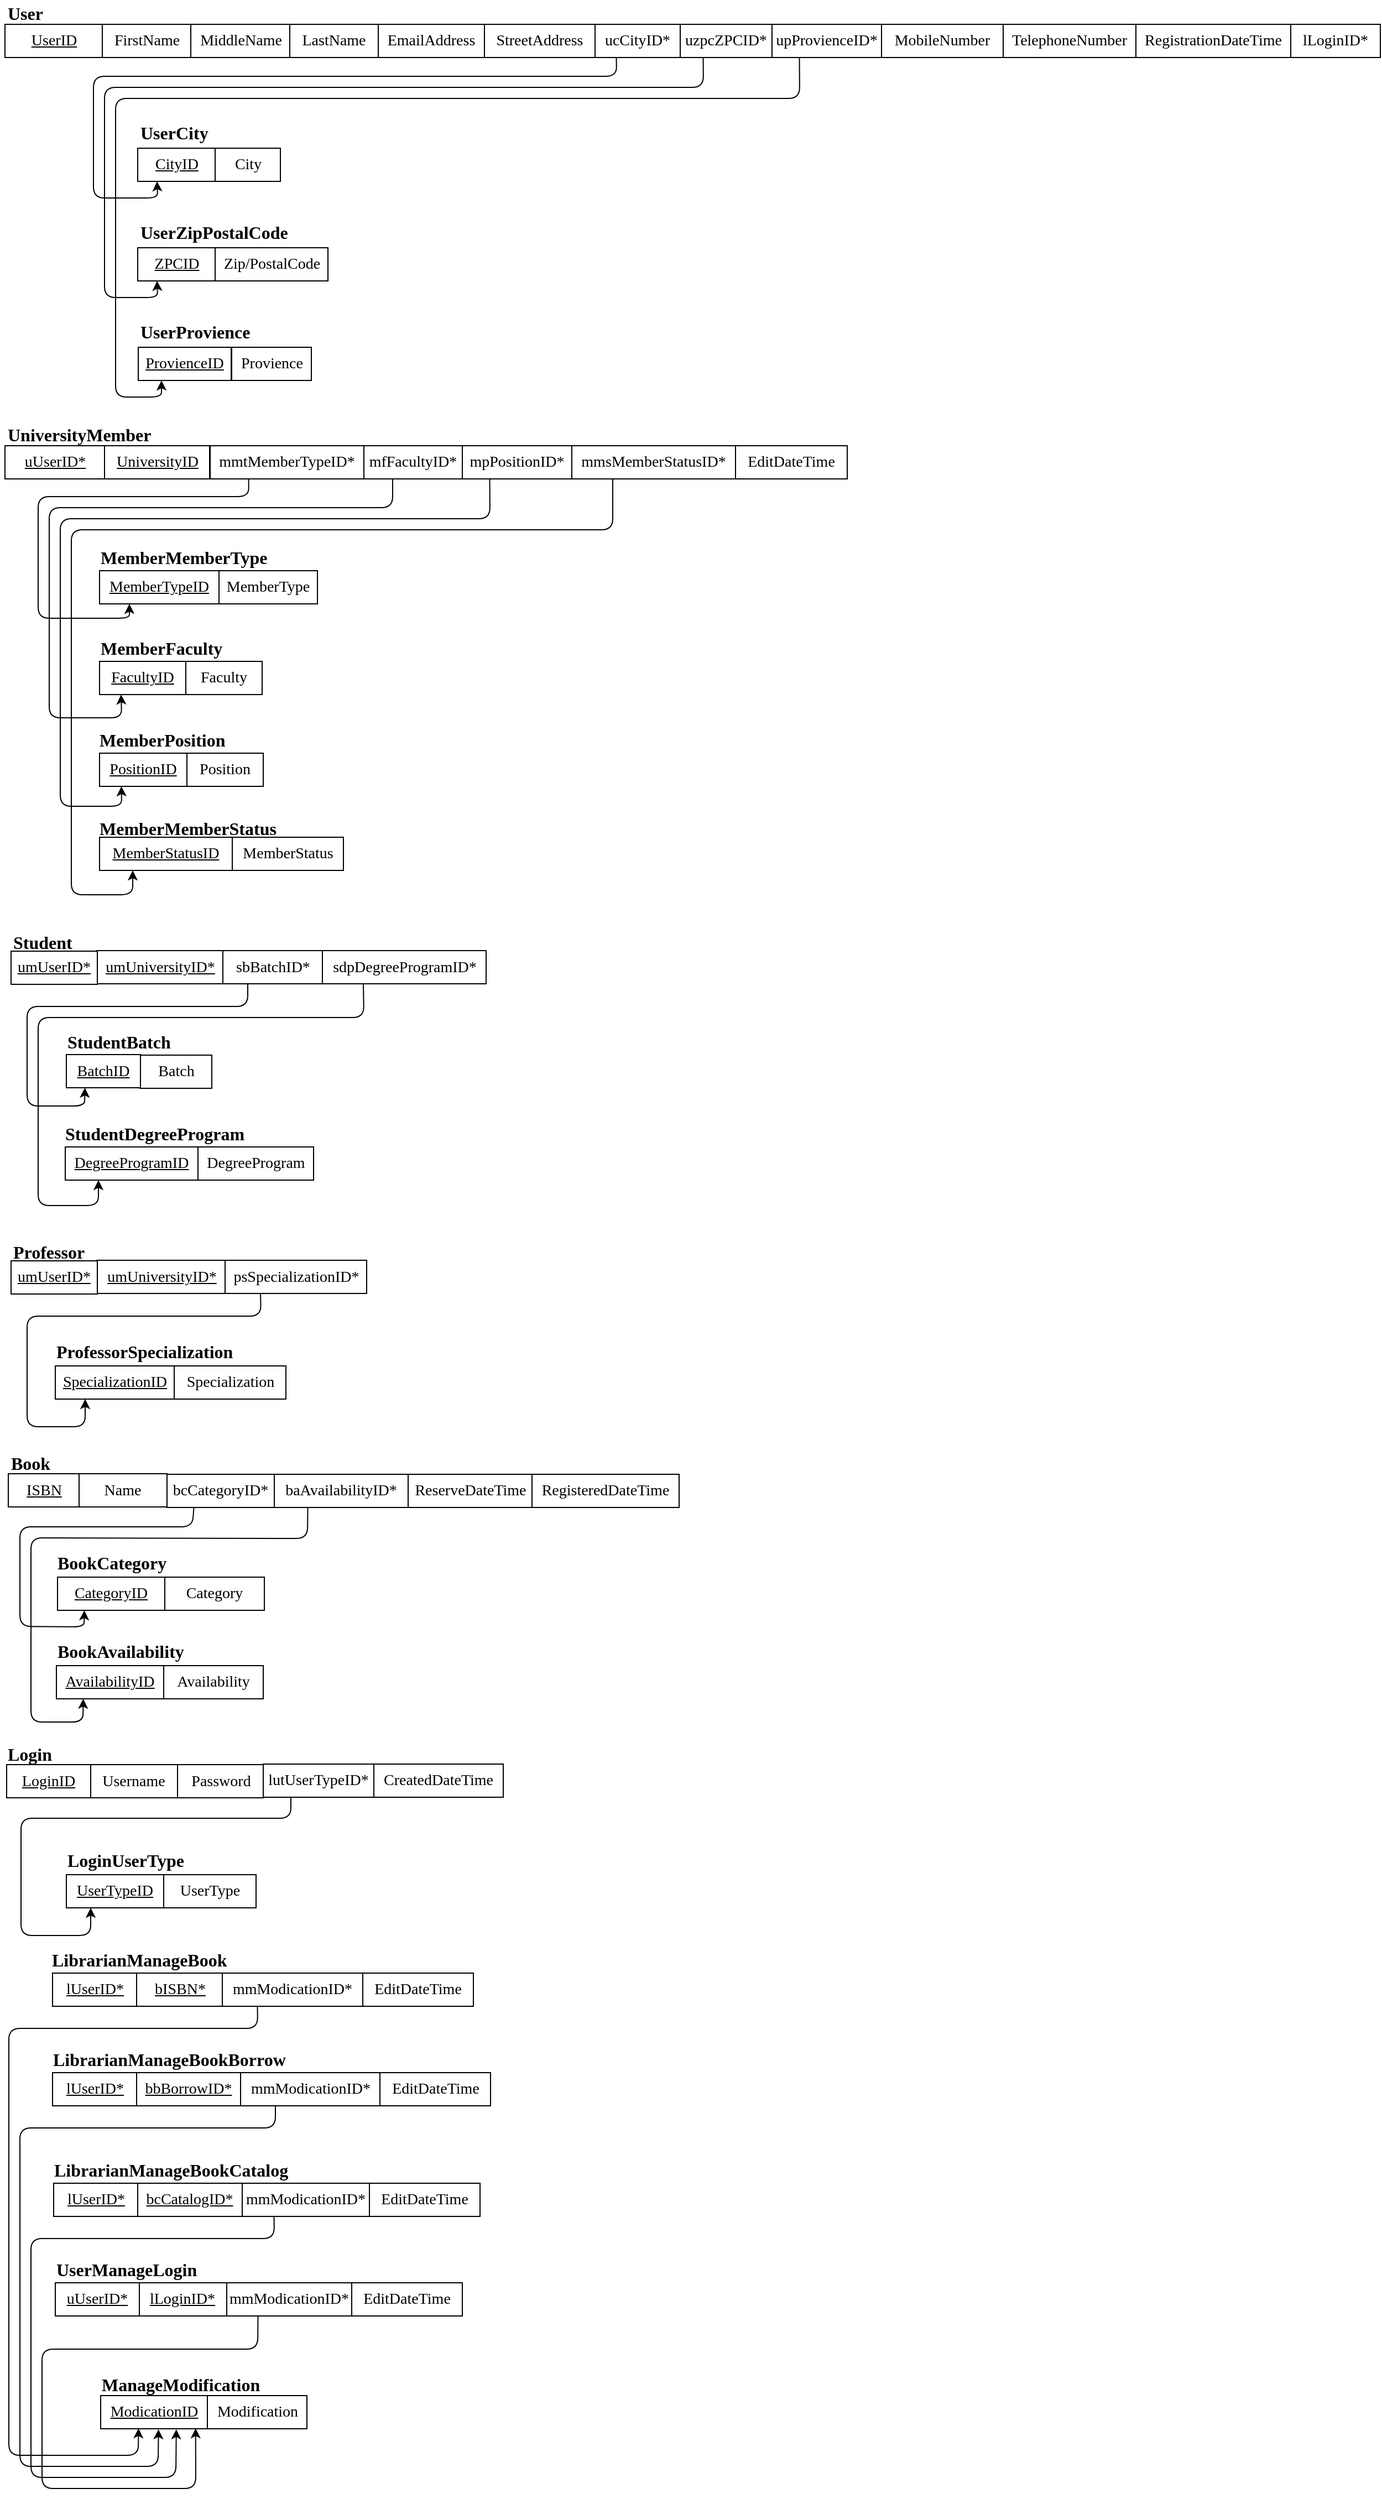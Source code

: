 <mxfile version="12.2.2" type="device" pages="1"><diagram id="SJPYlTRgL_fRr1sSaaFf" name="Page-1"><mxGraphModel dx="-226" dy="781" grid="1" gridSize="10" guides="1" tooltips="1" connect="1" arrows="1" fold="1" page="1" pageScale="1" pageWidth="1300" pageHeight="2300" math="0" shadow="0"><root><mxCell id="0"/><mxCell id="1" parent="0"/><mxCell id="Sadr4ztSoVI27876Nurv-28" value="City" style="rounded=0;whiteSpace=wrap;html=1;fontSize=14;fontFamily=Times New Roman;" parent="1" vertex="1"><mxGeometry x="1526.5" y="157" width="59" height="30" as="geometry"/></mxCell><mxCell id="Sadr4ztSoVI27876Nurv-31" value="&lt;font face=&quot;Times New Roman&quot;&gt;User&lt;/font&gt;" style="text;html=1;resizable=0;points=[];autosize=1;align=left;verticalAlign=top;spacingTop=-4;fontSize=16;fontStyle=1" parent="1" vertex="1"><mxGeometry x="1336.5" y="23" width="50" height="20" as="geometry"/></mxCell><mxCell id="Sadr4ztSoVI27876Nurv-32" value="FirstName" style="rounded=0;whiteSpace=wrap;html=1;fontSize=14;fontFamily=Times New Roman;" parent="1" vertex="1"><mxGeometry x="1424.5" y="45" width="80" height="30" as="geometry"/></mxCell><mxCell id="Sadr4ztSoVI27876Nurv-33" value="MiddleName" style="rounded=0;whiteSpace=wrap;html=1;fontSize=14;fontFamily=Times New Roman;" parent="1" vertex="1"><mxGeometry x="1504.5" y="45" width="90" height="30" as="geometry"/></mxCell><mxCell id="Sadr4ztSoVI27876Nurv-34" value="LastName" style="rounded=0;whiteSpace=wrap;html=1;fontSize=14;fontFamily=Times New Roman;" parent="1" vertex="1"><mxGeometry x="1594" y="45" width="80" height="30" as="geometry"/></mxCell><mxCell id="Sadr4ztSoVI27876Nurv-35" value="EmailAddress" style="rounded=0;whiteSpace=wrap;html=1;fontSize=14;fontFamily=Times New Roman;" parent="1" vertex="1"><mxGeometry x="1674" y="45" width="96" height="30" as="geometry"/></mxCell><mxCell id="Sadr4ztSoVI27876Nurv-36" value="MobileNumber" style="rounded=0;whiteSpace=wrap;html=1;fontSize=14;fontFamily=Times New Roman;" parent="1" vertex="1"><mxGeometry x="2129" y="45" width="110" height="30" as="geometry"/></mxCell><mxCell id="Sadr4ztSoVI27876Nurv-37" value="UserID" style="rounded=0;whiteSpace=wrap;html=1;fontSize=14;fontFamily=Times New Roman;fontStyle=4" parent="1" vertex="1"><mxGeometry x="1336.5" y="45" width="88" height="30" as="geometry"/></mxCell><mxCell id="Sadr4ztSoVI27876Nurv-38" value="TelephoneNumber" style="rounded=0;whiteSpace=wrap;html=1;fontSize=14;fontFamily=Times New Roman;" parent="1" vertex="1"><mxGeometry x="2239" y="45" width="120" height="30" as="geometry"/></mxCell><mxCell id="Sadr4ztSoVI27876Nurv-39" value="StreetAddress" style="rounded=0;whiteSpace=wrap;html=1;fontSize=14;fontFamily=Times New Roman;" parent="1" vertex="1"><mxGeometry x="1770" y="45" width="100" height="30" as="geometry"/></mxCell><mxCell id="Sadr4ztSoVI27876Nurv-40" value="ucCityID*" style="rounded=0;whiteSpace=wrap;html=1;fontSize=14;fontFamily=Times New Roman;" parent="1" vertex="1"><mxGeometry x="1870" y="45" width="77" height="30" as="geometry"/></mxCell><mxCell id="Sadr4ztSoVI27876Nurv-41" value="upProvienceID*" style="rounded=0;whiteSpace=wrap;html=1;fontSize=14;fontFamily=Times New Roman;" parent="1" vertex="1"><mxGeometry x="2030" y="45" width="99" height="30" as="geometry"/></mxCell><mxCell id="Sadr4ztSoVI27876Nurv-42" value="uzpcZPCID*" style="rounded=0;whiteSpace=wrap;html=1;fontSize=14;fontFamily=Times New Roman;" parent="1" vertex="1"><mxGeometry x="1947" y="45" width="83" height="30" as="geometry"/></mxCell><mxCell id="Sadr4ztSoVI27876Nurv-43" value="RegistrationDateTime" style="rounded=0;whiteSpace=wrap;html=1;fontSize=14;fontFamily=Times New Roman;" parent="1" vertex="1"><mxGeometry x="2359" y="45" width="140" height="30" as="geometry"/></mxCell><mxCell id="Sadr4ztSoVI27876Nurv-44" value="lLoginID*" style="rounded=0;whiteSpace=wrap;html=1;fontSize=14;fontFamily=Times New Roman;" parent="1" vertex="1"><mxGeometry x="2499" y="45" width="81" height="30" as="geometry"/></mxCell><mxCell id="Sadr4ztSoVI27876Nurv-45" value="&lt;font face=&quot;Times New Roman&quot;&gt;UserCity&lt;/font&gt;" style="text;html=1;resizable=0;points=[];autosize=1;align=left;verticalAlign=top;spacingTop=-4;fontSize=16;fontStyle=1" parent="1" vertex="1"><mxGeometry x="1456.5" y="131" width="70" height="20" as="geometry"/></mxCell><mxCell id="Sadr4ztSoVI27876Nurv-46" value="CityID" style="rounded=0;whiteSpace=wrap;html=1;fontSize=14;fontFamily=Times New Roman;fontStyle=4" parent="1" vertex="1"><mxGeometry x="1456.5" y="157" width="70" height="30" as="geometry"/></mxCell><mxCell id="Sadr4ztSoVI27876Nurv-48" value="Provience" style="rounded=0;whiteSpace=wrap;html=1;fontSize=14;fontFamily=Times New Roman;" parent="1" vertex="1"><mxGeometry x="1541.5" y="337" width="72" height="30" as="geometry"/></mxCell><mxCell id="Sadr4ztSoVI27876Nurv-49" value="&lt;font face=&quot;Times New Roman&quot;&gt;UserProvience&lt;/font&gt;" style="text;html=1;resizable=0;points=[];autosize=1;align=left;verticalAlign=top;spacingTop=-4;fontSize=16;fontStyle=1" parent="1" vertex="1"><mxGeometry x="1456.5" y="311" width="110" height="20" as="geometry"/></mxCell><mxCell id="Sadr4ztSoVI27876Nurv-50" value="ProvienceID" style="rounded=0;whiteSpace=wrap;html=1;fontSize=14;fontFamily=Times New Roman;fontStyle=4" parent="1" vertex="1"><mxGeometry x="1457" y="337" width="84" height="30" as="geometry"/></mxCell><mxCell id="Sadr4ztSoVI27876Nurv-51" value="Zip/PostalCode" style="rounded=0;whiteSpace=wrap;html=1;fontSize=14;fontFamily=Times New Roman;" parent="1" vertex="1"><mxGeometry x="1526.5" y="247" width="102" height="30" as="geometry"/></mxCell><mxCell id="Sadr4ztSoVI27876Nurv-52" value="&lt;font face=&quot;Times New Roman&quot;&gt;UserZipPostalCode&lt;/font&gt;" style="text;html=1;resizable=0;points=[];autosize=1;align=left;verticalAlign=top;spacingTop=-4;fontSize=16;fontStyle=1" parent="1" vertex="1"><mxGeometry x="1456.5" y="221" width="140" height="20" as="geometry"/></mxCell><mxCell id="Sadr4ztSoVI27876Nurv-53" value="ZPCID" style="rounded=0;whiteSpace=wrap;html=1;fontSize=14;fontFamily=Times New Roman;fontStyle=4" parent="1" vertex="1"><mxGeometry x="1456.5" y="247" width="70" height="30" as="geometry"/></mxCell><mxCell id="Sadr4ztSoVI27876Nurv-55" value="" style="endArrow=classic;html=1;entryX=0.25;entryY=1;entryDx=0;entryDy=0;exitX=0.25;exitY=1;exitDx=0;exitDy=0;" parent="1" source="Sadr4ztSoVI27876Nurv-40" target="Sadr4ztSoVI27876Nurv-46" edge="1"><mxGeometry width="50" height="50" relative="1" as="geometry"><mxPoint x="1746.5" y="192" as="sourcePoint"/><mxPoint x="1796.5" y="142" as="targetPoint"/><Array as="points"><mxPoint x="1889.5" y="92"/><mxPoint x="1416.5" y="92"/><mxPoint x="1416.5" y="202"/><mxPoint x="1474.5" y="202"/></Array></mxGeometry></mxCell><mxCell id="Sadr4ztSoVI27876Nurv-56" value="" style="endArrow=classic;html=1;entryX=0.25;entryY=1;entryDx=0;entryDy=0;exitX=0.25;exitY=1;exitDx=0;exitDy=0;" parent="1" source="Sadr4ztSoVI27876Nurv-42" target="Sadr4ztSoVI27876Nurv-53" edge="1"><mxGeometry width="50" height="50" relative="1" as="geometry"><mxPoint x="1376.5" y="222" as="sourcePoint"/><mxPoint x="1426.5" y="172" as="targetPoint"/><Array as="points"><mxPoint x="1968" y="102"/><mxPoint x="1426.5" y="102"/><mxPoint x="1426.5" y="292"/><mxPoint x="1474.5" y="292"/></Array></mxGeometry></mxCell><mxCell id="Sadr4ztSoVI27876Nurv-57" value="" style="endArrow=classic;html=1;entryX=0.25;entryY=1;entryDx=0;entryDy=0;exitX=0.25;exitY=1;exitDx=0;exitDy=0;" parent="1" source="Sadr4ztSoVI27876Nurv-41" target="Sadr4ztSoVI27876Nurv-50" edge="1"><mxGeometry width="50" height="50" relative="1" as="geometry"><mxPoint x="1306.5" y="292" as="sourcePoint"/><mxPoint x="1356.5" y="242" as="targetPoint"/><Array as="points"><mxPoint x="2055" y="112"/><mxPoint x="1436.5" y="112"/><mxPoint x="1436.5" y="382"/><mxPoint x="1478" y="382"/></Array></mxGeometry></mxCell><mxCell id="Sadr4ztSoVI27876Nurv-58" value="&lt;font face=&quot;Times New Roman&quot;&gt;UniversityMember&lt;/font&gt;" style="text;html=1;resizable=0;points=[];autosize=1;align=left;verticalAlign=top;spacingTop=-4;fontSize=16;fontStyle=1" parent="1" vertex="1"><mxGeometry x="1336.5" y="404" width="140" height="20" as="geometry"/></mxCell><mxCell id="Sadr4ztSoVI27876Nurv-59" value="UniversityID" style="rounded=0;whiteSpace=wrap;html=1;fontSize=14;fontFamily=Times New Roman;fontStyle=4" parent="1" vertex="1"><mxGeometry x="1426.5" y="426" width="95" height="30" as="geometry"/></mxCell><mxCell id="Sadr4ztSoVI27876Nurv-60" value="mfFacultyID*" style="rounded=0;whiteSpace=wrap;html=1;fontSize=14;fontFamily=Times New Roman;" parent="1" vertex="1"><mxGeometry x="1661" y="426" width="89" height="30" as="geometry"/></mxCell><mxCell id="Sadr4ztSoVI27876Nurv-61" value="mmtMemberTypeID*" style="rounded=0;whiteSpace=wrap;html=1;fontSize=14;fontFamily=Times New Roman;" parent="1" vertex="1"><mxGeometry x="1522" y="426" width="139" height="30" as="geometry"/></mxCell><mxCell id="Sadr4ztSoVI27876Nurv-62" value="mpPositionID*" style="rounded=0;whiteSpace=wrap;html=1;fontSize=14;fontFamily=Times New Roman;" parent="1" vertex="1"><mxGeometry x="1750" y="426" width="99" height="30" as="geometry"/></mxCell><mxCell id="Sadr4ztSoVI27876Nurv-63" value="mmsMemberStatusID*" style="rounded=0;whiteSpace=wrap;html=1;fontSize=14;fontFamily=Times New Roman;" parent="1" vertex="1"><mxGeometry x="1849" y="426" width="148" height="30" as="geometry"/></mxCell><mxCell id="Sadr4ztSoVI27876Nurv-64" value="EditDateTime" style="rounded=0;whiteSpace=wrap;html=1;fontSize=14;fontFamily=Times New Roman;" parent="1" vertex="1"><mxGeometry x="1997" y="426" width="101" height="30" as="geometry"/></mxCell><mxCell id="Sadr4ztSoVI27876Nurv-65" value="uUserID*" style="rounded=0;whiteSpace=wrap;html=1;fontSize=14;fontFamily=Times New Roman;fontStyle=4" parent="1" vertex="1"><mxGeometry x="1336.5" y="426" width="90" height="30" as="geometry"/></mxCell><mxCell id="Sadr4ztSoVI27876Nurv-69" value="Faculty" style="rounded=0;whiteSpace=wrap;html=1;fontSize=14;fontFamily=Times New Roman;" parent="1" vertex="1"><mxGeometry x="1500" y="621" width="69" height="30" as="geometry"/></mxCell><mxCell id="Sadr4ztSoVI27876Nurv-71" value="Position" style="rounded=0;whiteSpace=wrap;html=1;fontSize=14;fontFamily=Times New Roman;" parent="1" vertex="1"><mxGeometry x="1501" y="704" width="69" height="30" as="geometry"/></mxCell><mxCell id="Sadr4ztSoVI27876Nurv-72" value="MemberStatus" style="rounded=0;whiteSpace=wrap;html=1;fontSize=14;fontFamily=Times New Roman;" parent="1" vertex="1"><mxGeometry x="1541.5" y="780" width="101" height="30" as="geometry"/></mxCell><mxCell id="Sadr4ztSoVI27876Nurv-73" value="&lt;font face=&quot;Times New Roman&quot;&gt;MemberMemberType&lt;/font&gt;" style="text;html=1;resizable=0;points=[];autosize=1;align=left;verticalAlign=top;spacingTop=-4;fontSize=16;fontStyle=1" parent="1" vertex="1"><mxGeometry x="1420.5" y="515" width="160" height="20" as="geometry"/></mxCell><mxCell id="Sadr4ztSoVI27876Nurv-74" value="MemberTypeID" style="rounded=0;whiteSpace=wrap;html=1;fontSize=14;fontFamily=Times New Roman;fontStyle=4" parent="1" vertex="1"><mxGeometry x="1422" y="539" width="108" height="30" as="geometry"/></mxCell><mxCell id="Sadr4ztSoVI27876Nurv-75" value="MemberType" style="rounded=0;whiteSpace=wrap;html=1;fontSize=14;fontFamily=Times New Roman;" parent="1" vertex="1"><mxGeometry x="1530" y="539" width="89" height="30" as="geometry"/></mxCell><mxCell id="Sadr4ztSoVI27876Nurv-77" value="&lt;font face=&quot;Times New Roman&quot;&gt;MemberFaculty&lt;/font&gt;" style="text;html=1;resizable=0;points=[];autosize=1;align=left;verticalAlign=top;spacingTop=-4;fontSize=16;fontStyle=1" parent="1" vertex="1"><mxGeometry x="1420.5" y="597" width="120" height="20" as="geometry"/></mxCell><mxCell id="Sadr4ztSoVI27876Nurv-78" value="FacultyID" style="rounded=0;whiteSpace=wrap;html=1;fontSize=14;fontFamily=Times New Roman;fontStyle=4" parent="1" vertex="1"><mxGeometry x="1422" y="621" width="78" height="30" as="geometry"/></mxCell><mxCell id="Sadr4ztSoVI27876Nurv-81" value="&lt;font face=&quot;Times New Roman&quot;&gt;MemberPosition&lt;/font&gt;" style="text;html=1;resizable=0;points=[];autosize=1;align=left;verticalAlign=top;spacingTop=-4;fontSize=16;fontStyle=1" parent="1" vertex="1"><mxGeometry x="1420" y="680" width="120" height="20" as="geometry"/></mxCell><mxCell id="Sadr4ztSoVI27876Nurv-82" value="PositionID" style="rounded=0;whiteSpace=wrap;html=1;fontSize=14;fontFamily=Times New Roman;fontStyle=4" parent="1" vertex="1"><mxGeometry x="1422" y="704" width="79" height="30" as="geometry"/></mxCell><mxCell id="Sadr4ztSoVI27876Nurv-84" value="&lt;font face=&quot;Times New Roman&quot;&gt;MemberMemberStatus&lt;/font&gt;" style="text;html=1;resizable=0;points=[];autosize=1;align=left;verticalAlign=top;spacingTop=-4;fontSize=16;fontStyle=1" parent="1" vertex="1"><mxGeometry x="1419.5" y="760" width="160" height="20" as="geometry"/></mxCell><mxCell id="Sadr4ztSoVI27876Nurv-85" value="MemberStatusID" style="rounded=0;whiteSpace=wrap;html=1;fontSize=14;fontFamily=Times New Roman;fontStyle=4" parent="1" vertex="1"><mxGeometry x="1422" y="780" width="120" height="30" as="geometry"/></mxCell><mxCell id="Sadr4ztSoVI27876Nurv-87" value="" style="endArrow=classic;html=1;entryX=0.25;entryY=1;entryDx=0;entryDy=0;exitX=0.25;exitY=1;exitDx=0;exitDy=0;" parent="1" source="Sadr4ztSoVI27876Nurv-61" target="Sadr4ztSoVI27876Nurv-74" edge="1"><mxGeometry width="50" height="50" relative="1" as="geometry"><mxPoint x="1346.5" y="572" as="sourcePoint"/><mxPoint x="1396.5" y="522" as="targetPoint"/><Array as="points"><mxPoint x="1557" y="472"/><mxPoint x="1366.5" y="472"/><mxPoint x="1366.5" y="582"/><mxPoint x="1449" y="582"/></Array></mxGeometry></mxCell><mxCell id="Sadr4ztSoVI27876Nurv-88" value="" style="endArrow=classic;html=1;entryX=0.25;entryY=1;entryDx=0;entryDy=0;exitX=0.292;exitY=0.991;exitDx=0;exitDy=0;exitPerimeter=0;" parent="1" source="Sadr4ztSoVI27876Nurv-60" target="Sadr4ztSoVI27876Nurv-78" edge="1"><mxGeometry width="50" height="50" relative="1" as="geometry"><mxPoint x="1266.5" y="592" as="sourcePoint"/><mxPoint x="1316.5" y="542" as="targetPoint"/><Array as="points"><mxPoint x="1687" y="482"/><mxPoint x="1376.5" y="482"/><mxPoint x="1376.5" y="672"/><mxPoint x="1442" y="672"/></Array></mxGeometry></mxCell><mxCell id="Sadr4ztSoVI27876Nurv-89" value="" style="endArrow=classic;html=1;entryX=0.25;entryY=1;entryDx=0;entryDy=0;exitX=0.25;exitY=1;exitDx=0;exitDy=0;" parent="1" source="Sadr4ztSoVI27876Nurv-63" target="Sadr4ztSoVI27876Nurv-85" edge="1"><mxGeometry width="50" height="50" relative="1" as="geometry"><mxPoint x="1276.5" y="802" as="sourcePoint"/><mxPoint x="1326.5" y="752" as="targetPoint"/><Array as="points"><mxPoint x="1886" y="502"/><mxPoint x="1396.5" y="502"/><mxPoint x="1396.5" y="832"/><mxPoint x="1452" y="832"/></Array></mxGeometry></mxCell><mxCell id="Sadr4ztSoVI27876Nurv-90" value="" style="endArrow=classic;html=1;entryX=0.25;entryY=1;entryDx=0;entryDy=0;exitX=0.25;exitY=1;exitDx=0;exitDy=0;" parent="1" source="Sadr4ztSoVI27876Nurv-62" target="Sadr4ztSoVI27876Nurv-82" edge="1"><mxGeometry width="50" height="50" relative="1" as="geometry"><mxPoint x="1336.5" y="762" as="sourcePoint"/><mxPoint x="1386.5" y="712" as="targetPoint"/><Array as="points"><mxPoint x="1775" y="492"/><mxPoint x="1386.5" y="492"/><mxPoint x="1386.5" y="752"/><mxPoint x="1442" y="752"/></Array></mxGeometry></mxCell><mxCell id="Sadr4ztSoVI27876Nurv-91" value="&lt;font face=&quot;Times New Roman&quot;&gt;Student&lt;/font&gt;" style="text;html=1;resizable=0;points=[];autosize=1;align=left;verticalAlign=top;spacingTop=-4;fontSize=16;fontStyle=1" parent="1" vertex="1"><mxGeometry x="1342" y="862.5" width="60" height="20" as="geometry"/></mxCell><mxCell id="Sadr4ztSoVI27876Nurv-92" value="umUniversityID*" style="rounded=0;whiteSpace=wrap;html=1;fontSize=14;fontFamily=Times New Roman;fontStyle=4" parent="1" vertex="1"><mxGeometry x="1419.5" y="882.5" width="114" height="30" as="geometry"/></mxCell><mxCell id="Sadr4ztSoVI27876Nurv-93" value="sdpDegreeProgramID*" style="rounded=0;whiteSpace=wrap;html=1;fontSize=14;fontFamily=Times New Roman;" parent="1" vertex="1"><mxGeometry x="1623.5" y="882.5" width="148" height="30" as="geometry"/></mxCell><mxCell id="Sadr4ztSoVI27876Nurv-94" value="sbBatchID*" style="rounded=0;whiteSpace=wrap;html=1;fontSize=14;fontFamily=Times New Roman;" parent="1" vertex="1"><mxGeometry x="1533.5" y="882.5" width="90" height="30" as="geometry"/></mxCell><mxCell id="Sadr4ztSoVI27876Nurv-95" value="umUserID*" style="rounded=0;whiteSpace=wrap;html=1;fontSize=14;fontFamily=Times New Roman;fontStyle=4" parent="1" vertex="1"><mxGeometry x="1342" y="883" width="78" height="30" as="geometry"/></mxCell><mxCell id="Sadr4ztSoVI27876Nurv-96" value="&lt;font face=&quot;Times New Roman&quot;&gt;Professor&lt;/font&gt;" style="text;html=1;resizable=0;points=[];autosize=1;align=left;verticalAlign=top;spacingTop=-4;fontSize=16;fontStyle=1" parent="1" vertex="1"><mxGeometry x="1342" y="1142.5" width="80" height="20" as="geometry"/></mxCell><mxCell id="Sadr4ztSoVI27876Nurv-97" value="umUniversityID*" style="rounded=0;whiteSpace=wrap;html=1;fontSize=14;fontFamily=Times New Roman;fontStyle=4" parent="1" vertex="1"><mxGeometry x="1419.5" y="1162.5" width="117" height="30" as="geometry"/></mxCell><mxCell id="Sadr4ztSoVI27876Nurv-98" value="psSpecializationID*" style="rounded=0;whiteSpace=wrap;html=1;fontSize=14;fontFamily=Times New Roman;" parent="1" vertex="1"><mxGeometry x="1535.5" y="1162.5" width="128" height="30" as="geometry"/></mxCell><mxCell id="Sadr4ztSoVI27876Nurv-99" value="umUserID*" style="rounded=0;whiteSpace=wrap;html=1;fontSize=14;fontFamily=Times New Roman;fontStyle=4" parent="1" vertex="1"><mxGeometry x="1342" y="1163" width="78" height="30" as="geometry"/></mxCell><mxCell id="Sadr4ztSoVI27876Nurv-103" value="Batch" style="rounded=0;whiteSpace=wrap;html=1;fontSize=14;fontFamily=Times New Roman;" parent="1" vertex="1"><mxGeometry x="1458.5" y="977" width="65" height="30" as="geometry"/></mxCell><mxCell id="Sadr4ztSoVI27876Nurv-104" value="&lt;font face=&quot;Times New Roman&quot;&gt;StudentBatch&lt;/font&gt;" style="text;html=1;resizable=0;points=[];autosize=1;align=left;verticalAlign=top;spacingTop=-4;fontSize=16;fontStyle=1" parent="1" vertex="1"><mxGeometry x="1390.5" y="952.5" width="100" height="20" as="geometry"/></mxCell><mxCell id="Sadr4ztSoVI27876Nurv-105" value="BatchID" style="rounded=0;whiteSpace=wrap;html=1;fontSize=14;fontFamily=Times New Roman;fontStyle=4" parent="1" vertex="1"><mxGeometry x="1392" y="976.5" width="67" height="30" as="geometry"/></mxCell><mxCell id="Sadr4ztSoVI27876Nurv-106" value="DegreeProgram" style="rounded=0;whiteSpace=wrap;html=1;fontSize=14;fontFamily=Times New Roman;" parent="1" vertex="1"><mxGeometry x="1510.5" y="1060" width="105" height="30" as="geometry"/></mxCell><mxCell id="Sadr4ztSoVI27876Nurv-107" value="&lt;font face=&quot;Times New Roman&quot;&gt;StudentDegreeProgram&lt;/font&gt;" style="text;html=1;resizable=0;points=[];autosize=1;align=left;verticalAlign=top;spacingTop=-4;fontSize=16;fontStyle=1" parent="1" vertex="1"><mxGeometry x="1389" y="1035.5" width="170" height="20" as="geometry"/></mxCell><mxCell id="Sadr4ztSoVI27876Nurv-108" value="DegreeProgramID" style="rounded=0;whiteSpace=wrap;html=1;fontSize=14;fontFamily=Times New Roman;fontStyle=4" parent="1" vertex="1"><mxGeometry x="1391" y="1060" width="120" height="30" as="geometry"/></mxCell><mxCell id="Sadr4ztSoVI27876Nurv-109" value="" style="endArrow=classic;html=1;entryX=0.25;entryY=1;entryDx=0;entryDy=0;exitX=0.25;exitY=1;exitDx=0;exitDy=0;" parent="1" source="Sadr4ztSoVI27876Nurv-94" target="Sadr4ztSoVI27876Nurv-105" edge="1"><mxGeometry width="50" height="50" relative="1" as="geometry"><mxPoint x="1166.5" y="973" as="sourcePoint"/><mxPoint x="1216.5" y="923" as="targetPoint"/><Array as="points"><mxPoint x="1556" y="933"/><mxPoint x="1356.5" y="933"/><mxPoint x="1356.5" y="1023"/><mxPoint x="1408.5" y="1023"/></Array></mxGeometry></mxCell><mxCell id="Sadr4ztSoVI27876Nurv-110" value="" style="endArrow=classic;html=1;entryX=0.25;entryY=1;entryDx=0;entryDy=0;exitX=0.25;exitY=1;exitDx=0;exitDy=0;" parent="1" source="Sadr4ztSoVI27876Nurv-93" target="Sadr4ztSoVI27876Nurv-108" edge="1"><mxGeometry width="50" height="50" relative="1" as="geometry"><mxPoint x="1216.5" y="1103" as="sourcePoint"/><mxPoint x="1266.5" y="1053" as="targetPoint"/><Array as="points"><mxPoint x="1661" y="943"/><mxPoint x="1366.5" y="943"/><mxPoint x="1366.5" y="1113"/><mxPoint x="1421" y="1113"/></Array></mxGeometry></mxCell><mxCell id="Sadr4ztSoVI27876Nurv-112" value="&lt;font face=&quot;Times New Roman&quot;&gt;ProfessorSpecialization&lt;/font&gt;" style="text;html=1;resizable=0;points=[];autosize=1;align=left;verticalAlign=top;spacingTop=-4;fontSize=16;fontStyle=1" parent="1" vertex="1"><mxGeometry x="1380.5" y="1233" width="170" height="20" as="geometry"/></mxCell><mxCell id="Sadr4ztSoVI27876Nurv-113" value="SpecializationID" style="rounded=0;whiteSpace=wrap;html=1;fontSize=14;fontFamily=Times New Roman;fontStyle=4" parent="1" vertex="1"><mxGeometry x="1382" y="1258" width="108" height="30" as="geometry"/></mxCell><mxCell id="Sadr4ztSoVI27876Nurv-114" value="Specialization" style="rounded=0;whiteSpace=wrap;html=1;fontSize=14;fontFamily=Times New Roman;" parent="1" vertex="1"><mxGeometry x="1489.5" y="1258" width="101" height="30" as="geometry"/></mxCell><mxCell id="Sadr4ztSoVI27876Nurv-115" value="" style="endArrow=classic;html=1;entryX=0.25;entryY=1;entryDx=0;entryDy=0;exitX=0.25;exitY=1;exitDx=0;exitDy=0;" parent="1" source="Sadr4ztSoVI27876Nurv-98" target="Sadr4ztSoVI27876Nurv-113" edge="1"><mxGeometry width="50" height="50" relative="1" as="geometry"><mxPoint x="1206.5" y="1353" as="sourcePoint"/><mxPoint x="1256.5" y="1303" as="targetPoint"/><Array as="points"><mxPoint x="1568" y="1213"/><mxPoint x="1356.5" y="1213"/><mxPoint x="1356.5" y="1313"/><mxPoint x="1409" y="1313"/></Array></mxGeometry></mxCell><mxCell id="Sadr4ztSoVI27876Nurv-116" value="&lt;font face=&quot;Times New Roman&quot;&gt;Login&lt;/font&gt;" style="text;html=1;resizable=0;points=[];autosize=1;align=left;verticalAlign=top;spacingTop=-4;fontSize=16;fontStyle=1" parent="1" vertex="1"><mxGeometry x="1336.5" y="1596.5" width="50" height="20" as="geometry"/></mxCell><mxCell id="Sadr4ztSoVI27876Nurv-117" value="Username" style="rounded=0;whiteSpace=wrap;html=1;fontSize=14;fontFamily=Times New Roman;" parent="1" vertex="1"><mxGeometry x="1413" y="1618.5" width="80" height="30" as="geometry"/></mxCell><mxCell id="Sadr4ztSoVI27876Nurv-118" value="Password" style="rounded=0;whiteSpace=wrap;html=1;fontSize=14;fontFamily=Times New Roman;" parent="1" vertex="1"><mxGeometry x="1492.5" y="1618.5" width="78" height="30" as="geometry"/></mxCell><mxCell id="Sadr4ztSoVI27876Nurv-119" value="LoginID" style="rounded=0;whiteSpace=wrap;html=1;fontSize=14;fontFamily=Times New Roman;fontStyle=4" parent="1" vertex="1"><mxGeometry x="1338" y="1618.5" width="76" height="30" as="geometry"/></mxCell><mxCell id="Sadr4ztSoVI27876Nurv-120" value="lutUserTypeID*" style="rounded=0;whiteSpace=wrap;html=1;fontSize=14;fontFamily=Times New Roman;" parent="1" vertex="1"><mxGeometry x="1570" y="1618" width="100" height="30" as="geometry"/></mxCell><mxCell id="Sadr4ztSoVI27876Nurv-124" value="UserType" style="rounded=0;whiteSpace=wrap;html=1;fontSize=14;fontFamily=Times New Roman;" parent="1" vertex="1"><mxGeometry x="1479.5" y="1718" width="84" height="30" as="geometry"/></mxCell><mxCell id="Sadr4ztSoVI27876Nurv-125" value="&lt;font face=&quot;Times New Roman&quot;&gt;LoginUserType&lt;/font&gt;" style="text;html=1;resizable=0;points=[];autosize=1;align=left;verticalAlign=top;spacingTop=-4;fontSize=16;fontStyle=1" parent="1" vertex="1"><mxGeometry x="1390.5" y="1693" width="120" height="20" as="geometry"/></mxCell><mxCell id="Sadr4ztSoVI27876Nurv-126" value="UserTypeID" style="rounded=0;whiteSpace=wrap;html=1;fontSize=14;fontFamily=Times New Roman;fontStyle=4" parent="1" vertex="1"><mxGeometry x="1392" y="1718" width="88" height="30" as="geometry"/></mxCell><mxCell id="Sadr4ztSoVI27876Nurv-129" value="" style="endArrow=classic;html=1;entryX=0.25;entryY=1;entryDx=0;entryDy=0;exitX=0.25;exitY=1;exitDx=0;exitDy=0;" parent="1" source="Sadr4ztSoVI27876Nurv-120" target="Sadr4ztSoVI27876Nurv-126" edge="1"><mxGeometry width="50" height="50" relative="1" as="geometry"><mxPoint x="1211" y="1737" as="sourcePoint"/><mxPoint x="1261" y="1687" as="targetPoint"/><Array as="points"><mxPoint x="1595" y="1667"/><mxPoint x="1351" y="1667"/><mxPoint x="1351" y="1773"/><mxPoint x="1414" y="1773"/></Array></mxGeometry></mxCell><mxCell id="Sadr4ztSoVI27876Nurv-130" value="&lt;font face=&quot;Times New Roman&quot;&gt;LibrarianManageBook&lt;/font&gt;" style="text;html=1;resizable=0;points=[];autosize=1;align=left;verticalAlign=top;spacingTop=-4;fontSize=16;fontStyle=1" parent="1" vertex="1"><mxGeometry x="1377" y="1783" width="160" height="20" as="geometry"/></mxCell><mxCell id="Sadr4ztSoVI27876Nurv-131" value="&lt;u&gt;bISBN*&lt;/u&gt;" style="rounded=0;whiteSpace=wrap;html=1;fontSize=14;fontFamily=Times New Roman;" parent="1" vertex="1"><mxGeometry x="1454.5" y="1807" width="80" height="30" as="geometry"/></mxCell><mxCell id="Sadr4ztSoVI27876Nurv-132" value="lUserID*" style="rounded=0;whiteSpace=wrap;html=1;fontSize=14;fontFamily=Times New Roman;fontStyle=4" parent="1" vertex="1"><mxGeometry x="1379.5" y="1807" width="76" height="30" as="geometry"/></mxCell><mxCell id="Sadr4ztSoVI27876Nurv-134" value="EditDateTime" style="rounded=0;whiteSpace=wrap;html=1;fontSize=14;fontFamily=Times New Roman;" parent="1" vertex="1"><mxGeometry x="1660" y="1807" width="100" height="30" as="geometry"/></mxCell><mxCell id="Sadr4ztSoVI27876Nurv-135" value="&lt;font face=&quot;Times New Roman&quot;&gt;LibrarianManageBookBorrow&lt;/font&gt;" style="text;html=1;resizable=0;points=[];autosize=1;align=left;verticalAlign=top;spacingTop=-4;fontSize=16;fontStyle=1" parent="1" vertex="1"><mxGeometry x="1378" y="1873" width="210" height="20" as="geometry"/></mxCell><mxCell id="Sadr4ztSoVI27876Nurv-136" value="&lt;u&gt;bbBorrowID*&lt;/u&gt;" style="rounded=0;whiteSpace=wrap;html=1;fontSize=14;fontFamily=Times New Roman;" parent="1" vertex="1"><mxGeometry x="1455" y="1897" width="95" height="30" as="geometry"/></mxCell><mxCell id="Sadr4ztSoVI27876Nurv-137" value="lUserID*" style="rounded=0;whiteSpace=wrap;html=1;fontSize=14;fontFamily=Times New Roman;fontStyle=4" parent="1" vertex="1"><mxGeometry x="1379.5" y="1897" width="76" height="30" as="geometry"/></mxCell><mxCell id="Sadr4ztSoVI27876Nurv-139" value="EditDateTime" style="rounded=0;whiteSpace=wrap;html=1;fontSize=14;fontFamily=Times New Roman;" parent="1" vertex="1"><mxGeometry x="1675.5" y="1897" width="100" height="30" as="geometry"/></mxCell><mxCell id="Sadr4ztSoVI27876Nurv-140" value="&lt;font face=&quot;Times New Roman&quot;&gt;LibrarianManageBookCatalog&lt;/font&gt;" style="text;html=1;resizable=0;points=[];autosize=1;align=left;verticalAlign=top;spacingTop=-4;fontSize=16;fontStyle=1" parent="1" vertex="1"><mxGeometry x="1379" y="1973" width="210" height="20" as="geometry"/></mxCell><mxCell id="Sadr4ztSoVI27876Nurv-141" value="&lt;u&gt;bcCatalogID*&lt;/u&gt;" style="rounded=0;whiteSpace=wrap;html=1;fontSize=14;fontFamily=Times New Roman;" parent="1" vertex="1"><mxGeometry x="1456" y="1997" width="95" height="30" as="geometry"/></mxCell><mxCell id="Sadr4ztSoVI27876Nurv-142" value="lUserID*" style="rounded=0;whiteSpace=wrap;html=1;fontSize=14;fontFamily=Times New Roman;fontStyle=4" parent="1" vertex="1"><mxGeometry x="1380.5" y="1997" width="76" height="30" as="geometry"/></mxCell><mxCell id="Sadr4ztSoVI27876Nurv-144" value="EditDateTime" style="rounded=0;whiteSpace=wrap;html=1;fontSize=14;fontFamily=Times New Roman;" parent="1" vertex="1"><mxGeometry x="1666" y="1997" width="100" height="30" as="geometry"/></mxCell><mxCell id="Sadr4ztSoVI27876Nurv-145" value="&lt;font face=&quot;Times New Roman&quot;&gt;UserManageLogin&lt;/font&gt;" style="text;html=1;resizable=0;points=[];autosize=1;align=left;verticalAlign=top;spacingTop=-4;fontSize=16;fontStyle=1" parent="1" vertex="1"><mxGeometry x="1380.5" y="2063" width="140" height="20" as="geometry"/></mxCell><mxCell id="Sadr4ztSoVI27876Nurv-146" value="&lt;u&gt;lLoginID*&lt;/u&gt;" style="rounded=0;whiteSpace=wrap;html=1;fontSize=14;fontFamily=Times New Roman;" parent="1" vertex="1"><mxGeometry x="1457" y="2087" width="80" height="30" as="geometry"/></mxCell><mxCell id="Sadr4ztSoVI27876Nurv-147" value="uUserID*" style="rounded=0;whiteSpace=wrap;html=1;fontSize=14;fontFamily=Times New Roman;fontStyle=4" parent="1" vertex="1"><mxGeometry x="1382" y="2087" width="76" height="30" as="geometry"/></mxCell><mxCell id="Sadr4ztSoVI27876Nurv-148" value="mmModicationID*" style="rounded=0;whiteSpace=wrap;html=1;fontSize=14;fontFamily=Times New Roman;" parent="1" vertex="1"><mxGeometry x="1537" y="2087" width="113" height="30" as="geometry"/></mxCell><mxCell id="Sadr4ztSoVI27876Nurv-149" value="EditDateTime" style="rounded=0;whiteSpace=wrap;html=1;fontSize=14;fontFamily=Times New Roman;" parent="1" vertex="1"><mxGeometry x="1650" y="2087" width="100" height="30" as="geometry"/></mxCell><mxCell id="Sadr4ztSoVI27876Nurv-150" value="&lt;font face=&quot;Times New Roman&quot;&gt;ManageModification&lt;/font&gt;" style="text;html=1;resizable=0;points=[];autosize=1;align=left;verticalAlign=top;spacingTop=-4;fontSize=16;fontStyle=1" parent="1" vertex="1"><mxGeometry x="1421.5" y="2167" width="150" height="20" as="geometry"/></mxCell><mxCell id="Sadr4ztSoVI27876Nurv-151" value="ModicationID" style="rounded=0;whiteSpace=wrap;html=1;fontSize=14;fontFamily=Times New Roman;fontStyle=4" parent="1" vertex="1"><mxGeometry x="1423" y="2189" width="97" height="30" as="geometry"/></mxCell><mxCell id="Sadr4ztSoVI27876Nurv-152" value="Modification" style="rounded=0;whiteSpace=wrap;html=1;fontSize=14;fontFamily=Times New Roman;" parent="1" vertex="1"><mxGeometry x="1519.5" y="2189" width="90" height="30" as="geometry"/></mxCell><mxCell id="Sadr4ztSoVI27876Nurv-153" value="mmModicationID*" style="rounded=0;whiteSpace=wrap;html=1;fontSize=14;fontFamily=Times New Roman;" parent="1" vertex="1"><mxGeometry x="1551" y="1997" width="115" height="30" as="geometry"/></mxCell><mxCell id="Sadr4ztSoVI27876Nurv-154" value="mmModicationID*" style="rounded=0;whiteSpace=wrap;html=1;fontSize=14;fontFamily=Times New Roman;" parent="1" vertex="1"><mxGeometry x="1549.5" y="1897" width="126" height="30" as="geometry"/></mxCell><mxCell id="Sadr4ztSoVI27876Nurv-155" value="mmModicationID*" style="rounded=0;whiteSpace=wrap;html=1;fontSize=14;fontFamily=Times New Roman;" parent="1" vertex="1"><mxGeometry x="1533" y="1807" width="127" height="30" as="geometry"/></mxCell><mxCell id="Sadr4ztSoVI27876Nurv-156" value="" style="endArrow=classic;html=1;exitX=0.25;exitY=1;exitDx=0;exitDy=0;entryX=0.885;entryY=0.987;entryDx=0;entryDy=0;entryPerimeter=0;" parent="1" source="Sadr4ztSoVI27876Nurv-148" target="Sadr4ztSoVI27876Nurv-151" edge="1"><mxGeometry width="50" height="50" relative="1" as="geometry"><mxPoint x="1270" y="2217" as="sourcePoint"/><mxPoint x="1507" y="2227" as="targetPoint"/><Array as="points"><mxPoint x="1565" y="2147"/><mxPoint x="1370" y="2147"/><mxPoint x="1370" y="2273"/><mxPoint x="1509" y="2273"/></Array></mxGeometry></mxCell><mxCell id="Sadr4ztSoVI27876Nurv-157" value="" style="endArrow=classic;html=1;exitX=0.25;exitY=1;exitDx=0;exitDy=0;entryX=0.705;entryY=1.015;entryDx=0;entryDy=0;entryPerimeter=0;" parent="1" source="Sadr4ztSoVI27876Nurv-153" target="Sadr4ztSoVI27876Nurv-151" edge="1"><mxGeometry width="50" height="50" relative="1" as="geometry"><mxPoint x="1300" y="2237" as="sourcePoint"/><mxPoint x="1480" y="2220" as="targetPoint"/><Array as="points"><mxPoint x="1580" y="2047"/><mxPoint x="1360" y="2047"/><mxPoint x="1360" y="2263"/><mxPoint x="1491" y="2263"/></Array></mxGeometry></mxCell><mxCell id="Sadr4ztSoVI27876Nurv-158" value="" style="endArrow=classic;html=1;entryX=0.539;entryY=1.015;entryDx=0;entryDy=0;exitX=0.25;exitY=1;exitDx=0;exitDy=0;entryPerimeter=0;" parent="1" source="Sadr4ztSoVI27876Nurv-154" target="Sadr4ztSoVI27876Nurv-151" edge="1"><mxGeometry width="50" height="50" relative="1" as="geometry"><mxPoint x="1310" y="2237" as="sourcePoint"/><mxPoint x="1360" y="2187" as="targetPoint"/><Array as="points"><mxPoint x="1581" y="1947"/><mxPoint x="1350" y="1947"/><mxPoint x="1350" y="2253"/><mxPoint x="1475" y="2253"/></Array></mxGeometry></mxCell><mxCell id="Sadr4ztSoVI27876Nurv-159" value="" style="endArrow=classic;html=1;entryX=0.353;entryY=0.987;entryDx=0;entryDy=0;entryPerimeter=0;exitX=0.25;exitY=1;exitDx=0;exitDy=0;" parent="1" source="Sadr4ztSoVI27876Nurv-155" target="Sadr4ztSoVI27876Nurv-151" edge="1"><mxGeometry width="50" height="50" relative="1" as="geometry"><mxPoint x="1596.296" y="1857" as="sourcePoint"/><mxPoint x="1300" y="2197" as="targetPoint"/><Array as="points"><mxPoint x="1565" y="1857"/><mxPoint x="1340" y="1857"/><mxPoint x="1340" y="2243"/><mxPoint x="1457" y="2243"/></Array></mxGeometry></mxCell><mxCell id="Sadr4ztSoVI27876Nurv-160" value="&lt;font face=&quot;Times New Roman&quot;&gt;Book&lt;/font&gt;" style="text;html=1;resizable=0;points=[];autosize=1;align=left;verticalAlign=top;spacingTop=-4;fontSize=16;fontStyle=1" parent="1" vertex="1"><mxGeometry x="1339.5" y="1333.5" width="50" height="20" as="geometry"/></mxCell><mxCell id="Sadr4ztSoVI27876Nurv-161" value="Name" style="rounded=0;whiteSpace=wrap;html=1;fontSize=14;fontFamily=Times New Roman;" parent="1" vertex="1"><mxGeometry x="1403" y="1355.5" width="80" height="30" as="geometry"/></mxCell><mxCell id="Sadr4ztSoVI27876Nurv-162" value="bcCategoryID*" style="rounded=0;whiteSpace=wrap;html=1;fontSize=14;fontFamily=Times New Roman;" parent="1" vertex="1"><mxGeometry x="1483" y="1356" width="97" height="30" as="geometry"/></mxCell><mxCell id="Sadr4ztSoVI27876Nurv-163" value="baAvailabilityID*" style="rounded=0;whiteSpace=wrap;html=1;fontSize=14;fontFamily=Times New Roman;" parent="1" vertex="1"><mxGeometry x="1580" y="1356" width="121" height="30" as="geometry"/></mxCell><mxCell id="Sadr4ztSoVI27876Nurv-164" value="ReserveDateTime" style="rounded=0;whiteSpace=wrap;html=1;fontSize=14;fontFamily=Times New Roman;" parent="1" vertex="1"><mxGeometry x="1701" y="1356" width="113" height="30" as="geometry"/></mxCell><mxCell id="Sadr4ztSoVI27876Nurv-165" value="ISBN" style="rounded=0;whiteSpace=wrap;html=1;fontSize=14;fontFamily=Times New Roman;fontStyle=4" parent="1" vertex="1"><mxGeometry x="1339.5" y="1355.5" width="64" height="30" as="geometry"/></mxCell><mxCell id="Sadr4ztSoVI27876Nurv-166" value="RegisteredDateTime" style="rounded=0;whiteSpace=wrap;html=1;fontSize=14;fontFamily=Times New Roman;" parent="1" vertex="1"><mxGeometry x="1813" y="1356" width="133" height="30" as="geometry"/></mxCell><mxCell id="Sadr4ztSoVI27876Nurv-167" value="&lt;font face=&quot;Times New Roman&quot;&gt;BookCategory&lt;/font&gt;" style="text;html=1;resizable=0;points=[];autosize=1;align=left;verticalAlign=top;spacingTop=-4;fontSize=16;fontStyle=1" parent="1" vertex="1"><mxGeometry x="1382" y="1423.5" width="110" height="20" as="geometry"/></mxCell><mxCell id="Sadr4ztSoVI27876Nurv-168" value="CategoryID" style="rounded=0;whiteSpace=wrap;html=1;fontSize=14;fontFamily=Times New Roman;fontStyle=4" parent="1" vertex="1"><mxGeometry x="1384" y="1449" width="97" height="30" as="geometry"/></mxCell><mxCell id="Sadr4ztSoVI27876Nurv-169" value="Category" style="rounded=0;whiteSpace=wrap;html=1;fontSize=14;fontFamily=Times New Roman;" parent="1" vertex="1"><mxGeometry x="1481" y="1449" width="90" height="30" as="geometry"/></mxCell><mxCell id="Sadr4ztSoVI27876Nurv-170" value="Availability" style="rounded=0;whiteSpace=wrap;html=1;fontSize=14;fontFamily=Times New Roman;" parent="1" vertex="1"><mxGeometry x="1480" y="1529" width="90" height="30" as="geometry"/></mxCell><mxCell id="Sadr4ztSoVI27876Nurv-171" value="&lt;font face=&quot;Times New Roman&quot;&gt;BookAvailability&lt;/font&gt;" style="text;html=1;resizable=0;points=[];autosize=1;align=left;verticalAlign=top;spacingTop=-4;fontSize=16;fontStyle=1" parent="1" vertex="1"><mxGeometry x="1381.5" y="1503.5" width="130" height="20" as="geometry"/></mxCell><mxCell id="Sadr4ztSoVI27876Nurv-172" value="AvailabilityID" style="rounded=0;whiteSpace=wrap;html=1;fontSize=14;fontFamily=Times New Roman;fontStyle=4" parent="1" vertex="1"><mxGeometry x="1383" y="1529" width="97" height="30" as="geometry"/></mxCell><mxCell id="Sadr4ztSoVI27876Nurv-174" value="" style="endArrow=classic;html=1;entryX=0.25;entryY=1;entryDx=0;entryDy=0;exitX=0.25;exitY=1;exitDx=0;exitDy=0;" parent="1" source="Sadr4ztSoVI27876Nurv-162" target="Sadr4ztSoVI27876Nurv-168" edge="1"><mxGeometry width="50" height="50" relative="1" as="geometry"><mxPoint x="1290" y="1513.5" as="sourcePoint"/><mxPoint x="1340" y="1463.5" as="targetPoint"/><Array as="points"><mxPoint x="1506" y="1403.5"/><mxPoint x="1350" y="1403.5"/><mxPoint x="1350" y="1493.5"/><mxPoint x="1408" y="1494"/></Array></mxGeometry></mxCell><mxCell id="Sadr4ztSoVI27876Nurv-177" value="" style="endArrow=classic;html=1;entryX=0.25;entryY=1;entryDx=0;entryDy=0;exitX=0.25;exitY=1;exitDx=0;exitDy=0;" parent="1" source="Sadr4ztSoVI27876Nurv-163" target="Sadr4ztSoVI27876Nurv-172" edge="1"><mxGeometry width="50" height="50" relative="1" as="geometry"><mxPoint x="1300" y="1573.5" as="sourcePoint"/><mxPoint x="1350" y="1523.5" as="targetPoint"/><Array as="points"><mxPoint x="1610" y="1414"/><mxPoint x="1360" y="1413.5"/><mxPoint x="1360" y="1580"/><mxPoint x="1407" y="1580"/></Array></mxGeometry></mxCell><mxCell id="jJs1gX9LZRKsM8Q3rU5B-1" style="edgeStyle=orthogonalEdgeStyle;rounded=0;orthogonalLoop=1;jettySize=auto;html=1;exitX=0.5;exitY=1;exitDx=0;exitDy=0;" parent="1" edge="1"><mxGeometry relative="1" as="geometry"><mxPoint x="2117" y="75" as="sourcePoint"/><mxPoint x="2117" y="75" as="targetPoint"/></mxGeometry></mxCell><mxCell id="e2MXA8rdbheicZ3otMnK-5" value="CreatedDateTime" style="rounded=0;whiteSpace=wrap;html=1;fontSize=14;fontFamily=Times New Roman;" vertex="1" parent="1"><mxGeometry x="1670" y="1618" width="117" height="30" as="geometry"/></mxCell></root></mxGraphModel></diagram></mxfile>